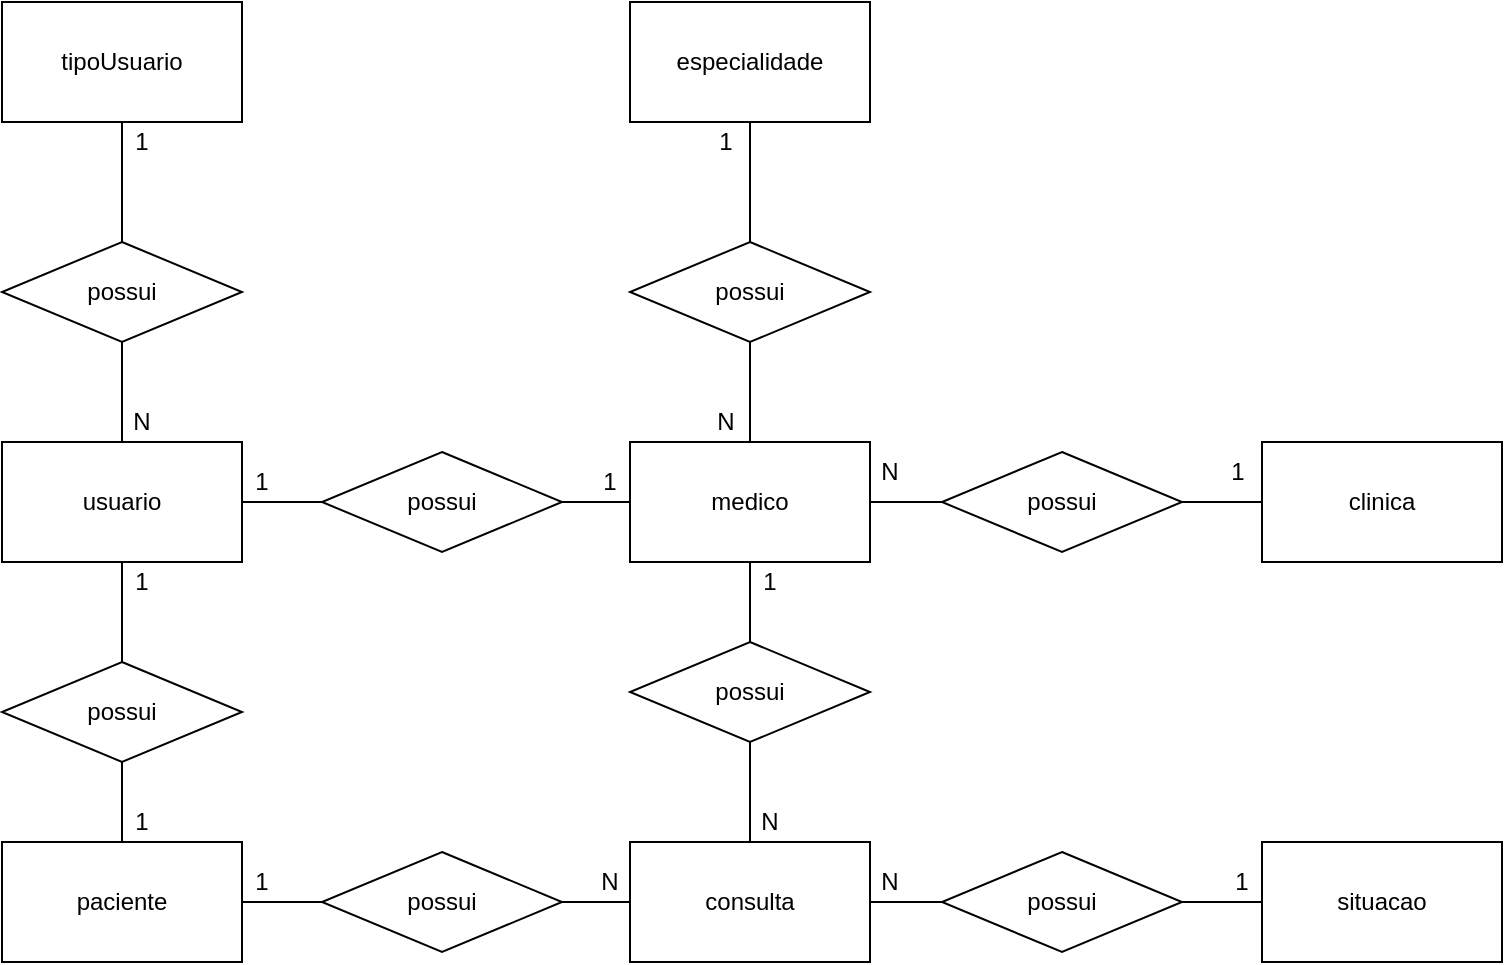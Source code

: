 <mxfile version="14.9.5" type="device" pages="2"><diagram id="OyZ-KkOs10_o4xElOjsL" name="SPMedicalGroup-conceitual"><mxGraphModel dx="1038" dy="579" grid="1" gridSize="10" guides="1" tooltips="1" connect="1" arrows="1" fold="1" page="1" pageScale="1" pageWidth="827" pageHeight="1169" math="0" shadow="0"><root><mxCell id="0"/><mxCell id="1" parent="0"/><mxCell id="eutc2iHFJ2WQ96LQilyT-24" style="edgeStyle=orthogonalEdgeStyle;rounded=0;orthogonalLoop=1;jettySize=auto;html=1;endArrow=none;endFill=0;" edge="1" parent="1" source="eutc2iHFJ2WQ96LQilyT-1" target="eutc2iHFJ2WQ96LQilyT-23"><mxGeometry relative="1" as="geometry"/></mxCell><mxCell id="eutc2iHFJ2WQ96LQilyT-1" value="especialidade" style="rounded=0;whiteSpace=wrap;html=1;" vertex="1" parent="1"><mxGeometry x="354" y="40" width="120" height="60" as="geometry"/></mxCell><mxCell id="eutc2iHFJ2WQ96LQilyT-28" style="edgeStyle=orthogonalEdgeStyle;rounded=0;orthogonalLoop=1;jettySize=auto;html=1;endArrow=none;endFill=0;" edge="1" parent="1" source="eutc2iHFJ2WQ96LQilyT-2" target="eutc2iHFJ2WQ96LQilyT-27"><mxGeometry relative="1" as="geometry"/></mxCell><mxCell id="eutc2iHFJ2WQ96LQilyT-2" value="clinica" style="rounded=0;whiteSpace=wrap;html=1;" vertex="1" parent="1"><mxGeometry x="670" y="260" width="120" height="60" as="geometry"/></mxCell><mxCell id="eutc2iHFJ2WQ96LQilyT-3" value="tipoUsuario" style="rounded=0;whiteSpace=wrap;html=1;" vertex="1" parent="1"><mxGeometry x="40" y="40" width="120" height="60" as="geometry"/></mxCell><mxCell id="eutc2iHFJ2WQ96LQilyT-10" style="edgeStyle=orthogonalEdgeStyle;rounded=0;orthogonalLoop=1;jettySize=auto;html=1;endArrow=none;endFill=0;" edge="1" parent="1" source="eutc2iHFJ2WQ96LQilyT-4" target="eutc2iHFJ2WQ96LQilyT-9"><mxGeometry relative="1" as="geometry"/></mxCell><mxCell id="eutc2iHFJ2WQ96LQilyT-13" style="edgeStyle=orthogonalEdgeStyle;rounded=0;orthogonalLoop=1;jettySize=auto;html=1;endArrow=none;endFill=0;" edge="1" parent="1" source="eutc2iHFJ2WQ96LQilyT-4" target="eutc2iHFJ2WQ96LQilyT-12"><mxGeometry relative="1" as="geometry"/></mxCell><mxCell id="eutc2iHFJ2WQ96LQilyT-4" value="usuario" style="rounded=0;whiteSpace=wrap;html=1;" vertex="1" parent="1"><mxGeometry x="40" y="260" width="120" height="60" as="geometry"/></mxCell><mxCell id="eutc2iHFJ2WQ96LQilyT-5" value="medico" style="rounded=0;whiteSpace=wrap;html=1;" vertex="1" parent="1"><mxGeometry x="354" y="260" width="120" height="60" as="geometry"/></mxCell><mxCell id="eutc2iHFJ2WQ96LQilyT-19" style="edgeStyle=orthogonalEdgeStyle;rounded=0;orthogonalLoop=1;jettySize=auto;html=1;endArrow=none;endFill=0;" edge="1" parent="1" source="eutc2iHFJ2WQ96LQilyT-6" target="eutc2iHFJ2WQ96LQilyT-17"><mxGeometry relative="1" as="geometry"/></mxCell><mxCell id="eutc2iHFJ2WQ96LQilyT-21" style="edgeStyle=orthogonalEdgeStyle;rounded=0;orthogonalLoop=1;jettySize=auto;html=1;endArrow=none;endFill=0;" edge="1" parent="1" source="eutc2iHFJ2WQ96LQilyT-6" target="eutc2iHFJ2WQ96LQilyT-20"><mxGeometry relative="1" as="geometry"/></mxCell><mxCell id="eutc2iHFJ2WQ96LQilyT-6" value="paciente" style="rounded=0;whiteSpace=wrap;html=1;" vertex="1" parent="1"><mxGeometry x="40" y="460" width="120" height="60" as="geometry"/></mxCell><mxCell id="eutc2iHFJ2WQ96LQilyT-31" style="edgeStyle=orthogonalEdgeStyle;rounded=0;orthogonalLoop=1;jettySize=auto;html=1;endArrow=none;endFill=0;" edge="1" parent="1" source="eutc2iHFJ2WQ96LQilyT-7" target="eutc2iHFJ2WQ96LQilyT-30"><mxGeometry relative="1" as="geometry"/></mxCell><mxCell id="eutc2iHFJ2WQ96LQilyT-7" value="situacao" style="rounded=0;whiteSpace=wrap;html=1;" vertex="1" parent="1"><mxGeometry x="670" y="460" width="120" height="60" as="geometry"/></mxCell><mxCell id="eutc2iHFJ2WQ96LQilyT-22" style="edgeStyle=orthogonalEdgeStyle;rounded=0;orthogonalLoop=1;jettySize=auto;html=1;endArrow=none;endFill=0;" edge="1" parent="1" source="eutc2iHFJ2WQ96LQilyT-8" target="eutc2iHFJ2WQ96LQilyT-20"><mxGeometry relative="1" as="geometry"/></mxCell><mxCell id="eutc2iHFJ2WQ96LQilyT-8" value="consulta" style="rounded=0;whiteSpace=wrap;html=1;" vertex="1" parent="1"><mxGeometry x="354" y="460" width="120" height="60" as="geometry"/></mxCell><mxCell id="eutc2iHFJ2WQ96LQilyT-11" style="edgeStyle=orthogonalEdgeStyle;rounded=0;orthogonalLoop=1;jettySize=auto;html=1;endArrow=none;endFill=0;" edge="1" parent="1" source="eutc2iHFJ2WQ96LQilyT-9" target="eutc2iHFJ2WQ96LQilyT-3"><mxGeometry relative="1" as="geometry"/></mxCell><mxCell id="eutc2iHFJ2WQ96LQilyT-9" value="possui" style="rhombus;whiteSpace=wrap;html=1;" vertex="1" parent="1"><mxGeometry x="40" y="160" width="120" height="50" as="geometry"/></mxCell><mxCell id="eutc2iHFJ2WQ96LQilyT-14" style="edgeStyle=orthogonalEdgeStyle;rounded=0;orthogonalLoop=1;jettySize=auto;html=1;endArrow=none;endFill=0;" edge="1" parent="1" source="eutc2iHFJ2WQ96LQilyT-12" target="eutc2iHFJ2WQ96LQilyT-5"><mxGeometry relative="1" as="geometry"/></mxCell><mxCell id="eutc2iHFJ2WQ96LQilyT-12" value="possui" style="rhombus;whiteSpace=wrap;html=1;" vertex="1" parent="1"><mxGeometry x="200" y="265" width="120" height="50" as="geometry"/></mxCell><mxCell id="eutc2iHFJ2WQ96LQilyT-18" style="edgeStyle=orthogonalEdgeStyle;rounded=0;orthogonalLoop=1;jettySize=auto;html=1;endArrow=none;endFill=0;" edge="1" parent="1" source="eutc2iHFJ2WQ96LQilyT-17" target="eutc2iHFJ2WQ96LQilyT-4"><mxGeometry relative="1" as="geometry"/></mxCell><mxCell id="eutc2iHFJ2WQ96LQilyT-17" value="possui" style="rhombus;whiteSpace=wrap;html=1;" vertex="1" parent="1"><mxGeometry x="40" y="370" width="120" height="50" as="geometry"/></mxCell><mxCell id="eutc2iHFJ2WQ96LQilyT-20" value="possui" style="rhombus;whiteSpace=wrap;html=1;" vertex="1" parent="1"><mxGeometry x="200" y="465" width="120" height="50" as="geometry"/></mxCell><mxCell id="eutc2iHFJ2WQ96LQilyT-25" style="edgeStyle=orthogonalEdgeStyle;rounded=0;orthogonalLoop=1;jettySize=auto;html=1;endArrow=none;endFill=0;" edge="1" parent="1" source="eutc2iHFJ2WQ96LQilyT-23" target="eutc2iHFJ2WQ96LQilyT-5"><mxGeometry relative="1" as="geometry"/></mxCell><mxCell id="eutc2iHFJ2WQ96LQilyT-23" value="possui" style="rhombus;whiteSpace=wrap;html=1;" vertex="1" parent="1"><mxGeometry x="354" y="160" width="120" height="50" as="geometry"/></mxCell><mxCell id="eutc2iHFJ2WQ96LQilyT-29" style="edgeStyle=orthogonalEdgeStyle;rounded=0;orthogonalLoop=1;jettySize=auto;html=1;endArrow=none;endFill=0;" edge="1" parent="1" source="eutc2iHFJ2WQ96LQilyT-27" target="eutc2iHFJ2WQ96LQilyT-5"><mxGeometry relative="1" as="geometry"/></mxCell><mxCell id="eutc2iHFJ2WQ96LQilyT-27" value="possui" style="rhombus;whiteSpace=wrap;html=1;" vertex="1" parent="1"><mxGeometry x="510" y="265" width="120" height="50" as="geometry"/></mxCell><mxCell id="eutc2iHFJ2WQ96LQilyT-32" style="edgeStyle=orthogonalEdgeStyle;rounded=0;orthogonalLoop=1;jettySize=auto;html=1;endArrow=none;endFill=0;" edge="1" parent="1" source="eutc2iHFJ2WQ96LQilyT-30" target="eutc2iHFJ2WQ96LQilyT-8"><mxGeometry relative="1" as="geometry"/></mxCell><mxCell id="eutc2iHFJ2WQ96LQilyT-30" value="possui" style="rhombus;whiteSpace=wrap;html=1;" vertex="1" parent="1"><mxGeometry x="510" y="465" width="120" height="50" as="geometry"/></mxCell><mxCell id="eutc2iHFJ2WQ96LQilyT-33" value="1" style="text;html=1;strokeColor=none;fillColor=none;align=center;verticalAlign=middle;whiteSpace=wrap;rounded=0;" vertex="1" parent="1"><mxGeometry x="100" y="100" width="20" height="20" as="geometry"/></mxCell><mxCell id="eutc2iHFJ2WQ96LQilyT-34" value="N" style="text;html=1;strokeColor=none;fillColor=none;align=center;verticalAlign=middle;whiteSpace=wrap;rounded=0;" vertex="1" parent="1"><mxGeometry x="100" y="240" width="20" height="20" as="geometry"/></mxCell><mxCell id="eutc2iHFJ2WQ96LQilyT-35" value="1" style="text;html=1;strokeColor=none;fillColor=none;align=center;verticalAlign=middle;whiteSpace=wrap;rounded=0;" vertex="1" parent="1"><mxGeometry x="390" y="100" width="24" height="20" as="geometry"/></mxCell><mxCell id="eutc2iHFJ2WQ96LQilyT-36" value="N" style="text;html=1;strokeColor=none;fillColor=none;align=center;verticalAlign=middle;whiteSpace=wrap;rounded=0;" vertex="1" parent="1"><mxGeometry x="390" y="240" width="24" height="20" as="geometry"/></mxCell><mxCell id="eutc2iHFJ2WQ96LQilyT-37" value="N" style="text;html=1;strokeColor=none;fillColor=none;align=center;verticalAlign=middle;whiteSpace=wrap;rounded=0;" vertex="1" parent="1"><mxGeometry x="474" y="265" width="20" height="20" as="geometry"/></mxCell><mxCell id="eutc2iHFJ2WQ96LQilyT-38" value="1" style="text;html=1;strokeColor=none;fillColor=none;align=center;verticalAlign=middle;whiteSpace=wrap;rounded=0;" vertex="1" parent="1"><mxGeometry x="646" y="265" width="24" height="20" as="geometry"/></mxCell><mxCell id="eutc2iHFJ2WQ96LQilyT-39" value="1" style="text;html=1;strokeColor=none;fillColor=none;align=center;verticalAlign=middle;whiteSpace=wrap;rounded=0;" vertex="1" parent="1"><mxGeometry x="160" y="270" width="20" height="20" as="geometry"/></mxCell><mxCell id="eutc2iHFJ2WQ96LQilyT-40" value="1" style="text;html=1;strokeColor=none;fillColor=none;align=center;verticalAlign=middle;whiteSpace=wrap;rounded=0;" vertex="1" parent="1"><mxGeometry x="334" y="270" width="20" height="20" as="geometry"/></mxCell><mxCell id="eutc2iHFJ2WQ96LQilyT-41" value="1" style="text;html=1;strokeColor=none;fillColor=none;align=center;verticalAlign=middle;whiteSpace=wrap;rounded=0;" vertex="1" parent="1"><mxGeometry x="650" y="470" width="20" height="20" as="geometry"/></mxCell><mxCell id="eutc2iHFJ2WQ96LQilyT-42" value="N" style="text;html=1;strokeColor=none;fillColor=none;align=center;verticalAlign=middle;whiteSpace=wrap;rounded=0;" vertex="1" parent="1"><mxGeometry x="474" y="470" width="20" height="20" as="geometry"/></mxCell><mxCell id="eutc2iHFJ2WQ96LQilyT-43" value="1" style="text;html=1;strokeColor=none;fillColor=none;align=center;verticalAlign=middle;whiteSpace=wrap;rounded=0;" vertex="1" parent="1"><mxGeometry x="160" y="470" width="20" height="20" as="geometry"/></mxCell><mxCell id="eutc2iHFJ2WQ96LQilyT-44" value="N" style="text;html=1;strokeColor=none;fillColor=none;align=center;verticalAlign=middle;whiteSpace=wrap;rounded=0;" vertex="1" parent="1"><mxGeometry x="334" y="470" width="20" height="20" as="geometry"/></mxCell><mxCell id="eutc2iHFJ2WQ96LQilyT-46" style="edgeStyle=orthogonalEdgeStyle;rounded=0;orthogonalLoop=1;jettySize=auto;html=1;endArrow=none;endFill=0;" edge="1" parent="1" source="eutc2iHFJ2WQ96LQilyT-45" target="eutc2iHFJ2WQ96LQilyT-5"><mxGeometry relative="1" as="geometry"/></mxCell><mxCell id="eutc2iHFJ2WQ96LQilyT-47" style="edgeStyle=orthogonalEdgeStyle;rounded=0;orthogonalLoop=1;jettySize=auto;html=1;endArrow=none;endFill=0;" edge="1" parent="1" source="eutc2iHFJ2WQ96LQilyT-45" target="eutc2iHFJ2WQ96LQilyT-8"><mxGeometry relative="1" as="geometry"/></mxCell><mxCell id="eutc2iHFJ2WQ96LQilyT-45" value="possui" style="rhombus;whiteSpace=wrap;html=1;" vertex="1" parent="1"><mxGeometry x="354" y="360" width="120" height="50" as="geometry"/></mxCell><mxCell id="eutc2iHFJ2WQ96LQilyT-48" value="1" style="text;html=1;strokeColor=none;fillColor=none;align=center;verticalAlign=middle;whiteSpace=wrap;rounded=0;" vertex="1" parent="1"><mxGeometry x="414" y="320" width="20" height="20" as="geometry"/></mxCell><mxCell id="eutc2iHFJ2WQ96LQilyT-49" value="N" style="text;html=1;strokeColor=none;fillColor=none;align=center;verticalAlign=middle;whiteSpace=wrap;rounded=0;" vertex="1" parent="1"><mxGeometry x="414" y="440" width="20" height="20" as="geometry"/></mxCell><mxCell id="eutc2iHFJ2WQ96LQilyT-50" value="1" style="text;html=1;strokeColor=none;fillColor=none;align=center;verticalAlign=middle;whiteSpace=wrap;rounded=0;" vertex="1" parent="1"><mxGeometry x="100" y="440" width="20" height="20" as="geometry"/></mxCell><mxCell id="eutc2iHFJ2WQ96LQilyT-51" value="1" style="text;html=1;strokeColor=none;fillColor=none;align=center;verticalAlign=middle;whiteSpace=wrap;rounded=0;" vertex="1" parent="1"><mxGeometry x="100" y="320" width="20" height="20" as="geometry"/></mxCell></root></mxGraphModel></diagram><diagram id="JylzgORGTd7hh07lGn3A" name="SPMedicalGroup-logico"><mxGraphModel dx="1038" dy="579" grid="1" gridSize="10" guides="1" tooltips="1" connect="1" arrows="1" fold="1" page="1" pageScale="1" pageWidth="827" pageHeight="1169" math="0" shadow="0"><root><mxCell id="7Azn_0d6pxymjhIVqKpU-0"/><mxCell id="7Azn_0d6pxymjhIVqKpU-1" parent="7Azn_0d6pxymjhIVqKpU-0"/><mxCell id="BdP1dvY6hVuEAyI4Cukr-0" value="tipoUsuario" style="shape=table;startSize=30;container=1;collapsible=1;childLayout=tableLayout;fixedRows=1;rowLines=0;fontStyle=1;align=center;resizeLast=1;" vertex="1" parent="7Azn_0d6pxymjhIVqKpU-1"><mxGeometry x="80" y="40" width="180" height="110" as="geometry"/></mxCell><mxCell id="BdP1dvY6hVuEAyI4Cukr-1" value="" style="shape=partialRectangle;collapsible=0;dropTarget=0;pointerEvents=0;fillColor=none;top=0;left=0;bottom=1;right=0;points=[[0,0.5],[1,0.5]];portConstraint=eastwest;" vertex="1" parent="BdP1dvY6hVuEAyI4Cukr-0"><mxGeometry y="30" width="180" height="30" as="geometry"/></mxCell><mxCell id="BdP1dvY6hVuEAyI4Cukr-2" value="PK" style="shape=partialRectangle;connectable=0;fillColor=none;top=0;left=0;bottom=0;right=0;fontStyle=1;overflow=hidden;" vertex="1" parent="BdP1dvY6hVuEAyI4Cukr-1"><mxGeometry width="30" height="30" as="geometry"/></mxCell><mxCell id="BdP1dvY6hVuEAyI4Cukr-3" value="idTipoUsuario" style="shape=partialRectangle;connectable=0;fillColor=none;top=0;left=0;bottom=0;right=0;align=left;spacingLeft=6;fontStyle=5;overflow=hidden;" vertex="1" parent="BdP1dvY6hVuEAyI4Cukr-1"><mxGeometry x="30" width="150" height="30" as="geometry"/></mxCell><mxCell id="BdP1dvY6hVuEAyI4Cukr-4" value="" style="shape=partialRectangle;collapsible=0;dropTarget=0;pointerEvents=0;fillColor=none;top=0;left=0;bottom=0;right=0;points=[[0,0.5],[1,0.5]];portConstraint=eastwest;" vertex="1" parent="BdP1dvY6hVuEAyI4Cukr-0"><mxGeometry y="60" width="180" height="30" as="geometry"/></mxCell><mxCell id="BdP1dvY6hVuEAyI4Cukr-5" value="" style="shape=partialRectangle;connectable=0;fillColor=none;top=0;left=0;bottom=0;right=0;editable=1;overflow=hidden;" vertex="1" parent="BdP1dvY6hVuEAyI4Cukr-4"><mxGeometry width="30" height="30" as="geometry"/></mxCell><mxCell id="BdP1dvY6hVuEAyI4Cukr-6" value="nomeTipoUsuario" style="shape=partialRectangle;connectable=0;fillColor=none;top=0;left=0;bottom=0;right=0;align=left;spacingLeft=6;overflow=hidden;" vertex="1" parent="BdP1dvY6hVuEAyI4Cukr-4"><mxGeometry x="30" width="150" height="30" as="geometry"/></mxCell><mxCell id="SeaE2Ca2fEQIoziSeG-_-13" value="usuario" style="shape=table;startSize=30;container=1;collapsible=1;childLayout=tableLayout;fixedRows=1;rowLines=0;fontStyle=1;align=center;resizeLast=1;" vertex="1" parent="7Azn_0d6pxymjhIVqKpU-1"><mxGeometry x="80" y="220" width="180" height="190" as="geometry"/></mxCell><mxCell id="SeaE2Ca2fEQIoziSeG-_-14" value="" style="shape=partialRectangle;collapsible=0;dropTarget=0;pointerEvents=0;fillColor=none;top=0;left=0;bottom=0;right=0;points=[[0,0.5],[1,0.5]];portConstraint=eastwest;" vertex="1" parent="SeaE2Ca2fEQIoziSeG-_-13"><mxGeometry y="30" width="180" height="30" as="geometry"/></mxCell><mxCell id="SeaE2Ca2fEQIoziSeG-_-15" value="PK" style="shape=partialRectangle;connectable=0;fillColor=none;top=0;left=0;bottom=0;right=0;fontStyle=1;overflow=hidden;" vertex="1" parent="SeaE2Ca2fEQIoziSeG-_-14"><mxGeometry width="60" height="30" as="geometry"/></mxCell><mxCell id="SeaE2Ca2fEQIoziSeG-_-16" value="idUsuario" style="shape=partialRectangle;connectable=0;fillColor=none;top=0;left=0;bottom=0;right=0;align=left;spacingLeft=6;fontStyle=5;overflow=hidden;" vertex="1" parent="SeaE2Ca2fEQIoziSeG-_-14"><mxGeometry x="60" width="120" height="30" as="geometry"/></mxCell><mxCell id="SeaE2Ca2fEQIoziSeG-_-17" value="" style="shape=partialRectangle;collapsible=0;dropTarget=0;pointerEvents=0;fillColor=none;top=0;left=0;bottom=1;right=0;points=[[0,0.5],[1,0.5]];portConstraint=eastwest;" vertex="1" parent="SeaE2Ca2fEQIoziSeG-_-13"><mxGeometry y="60" width="180" height="30" as="geometry"/></mxCell><mxCell id="SeaE2Ca2fEQIoziSeG-_-18" value="FK" style="shape=partialRectangle;connectable=0;fillColor=none;top=0;left=0;bottom=0;right=0;fontStyle=1;overflow=hidden;" vertex="1" parent="SeaE2Ca2fEQIoziSeG-_-17"><mxGeometry width="60" height="30" as="geometry"/></mxCell><mxCell id="SeaE2Ca2fEQIoziSeG-_-19" value="idTipoUsuario" style="shape=partialRectangle;connectable=0;fillColor=none;top=0;left=0;bottom=0;right=0;align=left;spacingLeft=6;fontStyle=5;overflow=hidden;" vertex="1" parent="SeaE2Ca2fEQIoziSeG-_-17"><mxGeometry x="60" width="120" height="30" as="geometry"/></mxCell><mxCell id="SeaE2Ca2fEQIoziSeG-_-20" value="" style="shape=partialRectangle;collapsible=0;dropTarget=0;pointerEvents=0;fillColor=none;top=0;left=0;bottom=0;right=0;points=[[0,0.5],[1,0.5]];portConstraint=eastwest;" vertex="1" parent="SeaE2Ca2fEQIoziSeG-_-13"><mxGeometry y="90" width="180" height="30" as="geometry"/></mxCell><mxCell id="SeaE2Ca2fEQIoziSeG-_-21" value="" style="shape=partialRectangle;connectable=0;fillColor=none;top=0;left=0;bottom=0;right=0;editable=1;overflow=hidden;" vertex="1" parent="SeaE2Ca2fEQIoziSeG-_-20"><mxGeometry width="60" height="30" as="geometry"/></mxCell><mxCell id="SeaE2Ca2fEQIoziSeG-_-22" value="nome" style="shape=partialRectangle;connectable=0;fillColor=none;top=0;left=0;bottom=0;right=0;align=left;spacingLeft=6;overflow=hidden;" vertex="1" parent="SeaE2Ca2fEQIoziSeG-_-20"><mxGeometry x="60" width="120" height="30" as="geometry"/></mxCell><mxCell id="SeaE2Ca2fEQIoziSeG-_-23" value="" style="shape=partialRectangle;collapsible=0;dropTarget=0;pointerEvents=0;fillColor=none;top=0;left=0;bottom=0;right=0;points=[[0,0.5],[1,0.5]];portConstraint=eastwest;" vertex="1" parent="SeaE2Ca2fEQIoziSeG-_-13"><mxGeometry y="120" width="180" height="30" as="geometry"/></mxCell><mxCell id="SeaE2Ca2fEQIoziSeG-_-24" value="" style="shape=partialRectangle;connectable=0;fillColor=none;top=0;left=0;bottom=0;right=0;editable=1;overflow=hidden;" vertex="1" parent="SeaE2Ca2fEQIoziSeG-_-23"><mxGeometry width="60" height="30" as="geometry"/></mxCell><mxCell id="SeaE2Ca2fEQIoziSeG-_-25" value="email" style="shape=partialRectangle;connectable=0;fillColor=none;top=0;left=0;bottom=0;right=0;align=left;spacingLeft=6;overflow=hidden;" vertex="1" parent="SeaE2Ca2fEQIoziSeG-_-23"><mxGeometry x="60" width="120" height="30" as="geometry"/></mxCell><mxCell id="SeaE2Ca2fEQIoziSeG-_-27" value="" style="shape=partialRectangle;collapsible=0;dropTarget=0;pointerEvents=0;fillColor=none;top=0;left=0;bottom=0;right=0;points=[[0,0.5],[1,0.5]];portConstraint=eastwest;" vertex="1" parent="SeaE2Ca2fEQIoziSeG-_-13"><mxGeometry y="150" width="180" height="30" as="geometry"/></mxCell><mxCell id="SeaE2Ca2fEQIoziSeG-_-28" value="" style="shape=partialRectangle;connectable=0;fillColor=none;top=0;left=0;bottom=0;right=0;editable=1;overflow=hidden;" vertex="1" parent="SeaE2Ca2fEQIoziSeG-_-27"><mxGeometry width="60" height="30" as="geometry"/></mxCell><mxCell id="SeaE2Ca2fEQIoziSeG-_-29" value="senha" style="shape=partialRectangle;connectable=0;fillColor=none;top=0;left=0;bottom=0;right=0;align=left;spacingLeft=6;overflow=hidden;" vertex="1" parent="SeaE2Ca2fEQIoziSeG-_-27"><mxGeometry x="60" width="120" height="30" as="geometry"/></mxCell><mxCell id="OFJjf5Pvwj-daponR3pz-0" value="paciente" style="shape=table;startSize=30;container=1;collapsible=1;childLayout=tableLayout;fixedRows=1;rowLines=0;fontStyle=1;align=center;resizeLast=1;" vertex="1" parent="7Azn_0d6pxymjhIVqKpU-1"><mxGeometry x="80" y="480" width="180" height="250" as="geometry"/></mxCell><mxCell id="OFJjf5Pvwj-daponR3pz-1" value="" style="shape=partialRectangle;collapsible=0;dropTarget=0;pointerEvents=0;fillColor=none;top=0;left=0;bottom=0;right=0;points=[[0,0.5],[1,0.5]];portConstraint=eastwest;" vertex="1" parent="OFJjf5Pvwj-daponR3pz-0"><mxGeometry y="30" width="180" height="30" as="geometry"/></mxCell><mxCell id="OFJjf5Pvwj-daponR3pz-2" value="PK" style="shape=partialRectangle;connectable=0;fillColor=none;top=0;left=0;bottom=0;right=0;fontStyle=1;overflow=hidden;" vertex="1" parent="OFJjf5Pvwj-daponR3pz-1"><mxGeometry width="60" height="30" as="geometry"/></mxCell><mxCell id="OFJjf5Pvwj-daponR3pz-3" value="idPaciente" style="shape=partialRectangle;connectable=0;fillColor=none;top=0;left=0;bottom=0;right=0;align=left;spacingLeft=6;fontStyle=5;overflow=hidden;" vertex="1" parent="OFJjf5Pvwj-daponR3pz-1"><mxGeometry x="60" width="120" height="30" as="geometry"/></mxCell><mxCell id="OFJjf5Pvwj-daponR3pz-4" value="" style="shape=partialRectangle;collapsible=0;dropTarget=0;pointerEvents=0;fillColor=none;top=0;left=0;bottom=1;right=0;points=[[0,0.5],[1,0.5]];portConstraint=eastwest;" vertex="1" parent="OFJjf5Pvwj-daponR3pz-0"><mxGeometry y="60" width="180" height="30" as="geometry"/></mxCell><mxCell id="OFJjf5Pvwj-daponR3pz-5" value="FK" style="shape=partialRectangle;connectable=0;fillColor=none;top=0;left=0;bottom=0;right=0;fontStyle=1;overflow=hidden;" vertex="1" parent="OFJjf5Pvwj-daponR3pz-4"><mxGeometry width="60" height="30" as="geometry"/></mxCell><mxCell id="OFJjf5Pvwj-daponR3pz-6" value="idUsuario" style="shape=partialRectangle;connectable=0;fillColor=none;top=0;left=0;bottom=0;right=0;align=left;spacingLeft=6;fontStyle=5;overflow=hidden;" vertex="1" parent="OFJjf5Pvwj-daponR3pz-4"><mxGeometry x="60" width="120" height="30" as="geometry"/></mxCell><mxCell id="OFJjf5Pvwj-daponR3pz-7" value="" style="shape=partialRectangle;collapsible=0;dropTarget=0;pointerEvents=0;fillColor=none;top=0;left=0;bottom=0;right=0;points=[[0,0.5],[1,0.5]];portConstraint=eastwest;" vertex="1" parent="OFJjf5Pvwj-daponR3pz-0"><mxGeometry y="90" width="180" height="30" as="geometry"/></mxCell><mxCell id="OFJjf5Pvwj-daponR3pz-8" value="" style="shape=partialRectangle;connectable=0;fillColor=none;top=0;left=0;bottom=0;right=0;editable=1;overflow=hidden;" vertex="1" parent="OFJjf5Pvwj-daponR3pz-7"><mxGeometry width="60" height="30" as="geometry"/></mxCell><mxCell id="OFJjf5Pvwj-daponR3pz-9" value="dataNascimento" style="shape=partialRectangle;connectable=0;fillColor=none;top=0;left=0;bottom=0;right=0;align=left;spacingLeft=6;overflow=hidden;" vertex="1" parent="OFJjf5Pvwj-daponR3pz-7"><mxGeometry x="60" width="120" height="30" as="geometry"/></mxCell><mxCell id="n-JF_Ry_rRQu4vTJs0J0-30" value="" style="shape=partialRectangle;collapsible=0;dropTarget=0;pointerEvents=0;fillColor=none;top=0;left=0;bottom=0;right=0;points=[[0,0.5],[1,0.5]];portConstraint=eastwest;" vertex="1" parent="OFJjf5Pvwj-daponR3pz-0"><mxGeometry y="120" width="180" height="30" as="geometry"/></mxCell><mxCell id="n-JF_Ry_rRQu4vTJs0J0-31" value="" style="shape=partialRectangle;connectable=0;fillColor=none;top=0;left=0;bottom=0;right=0;editable=1;overflow=hidden;" vertex="1" parent="n-JF_Ry_rRQu4vTJs0J0-30"><mxGeometry width="60" height="30" as="geometry"/></mxCell><mxCell id="n-JF_Ry_rRQu4vTJs0J0-32" value="rg" style="shape=partialRectangle;connectable=0;fillColor=none;top=0;left=0;bottom=0;right=0;align=left;spacingLeft=6;overflow=hidden;" vertex="1" parent="n-JF_Ry_rRQu4vTJs0J0-30"><mxGeometry x="60" width="120" height="30" as="geometry"/></mxCell><mxCell id="OFJjf5Pvwj-daponR3pz-10" value="" style="shape=partialRectangle;collapsible=0;dropTarget=0;pointerEvents=0;fillColor=none;top=0;left=0;bottom=0;right=0;points=[[0,0.5],[1,0.5]];portConstraint=eastwest;" vertex="1" parent="OFJjf5Pvwj-daponR3pz-0"><mxGeometry y="150" width="180" height="30" as="geometry"/></mxCell><mxCell id="OFJjf5Pvwj-daponR3pz-11" value="" style="shape=partialRectangle;connectable=0;fillColor=none;top=0;left=0;bottom=0;right=0;editable=1;overflow=hidden;" vertex="1" parent="OFJjf5Pvwj-daponR3pz-10"><mxGeometry width="60" height="30" as="geometry"/></mxCell><mxCell id="OFJjf5Pvwj-daponR3pz-12" value="cpf" style="shape=partialRectangle;connectable=0;fillColor=none;top=0;left=0;bottom=0;right=0;align=left;spacingLeft=6;overflow=hidden;" vertex="1" parent="OFJjf5Pvwj-daponR3pz-10"><mxGeometry x="60" width="120" height="30" as="geometry"/></mxCell><mxCell id="n-JF_Ry_rRQu4vTJs0J0-26" value="" style="shape=partialRectangle;collapsible=0;dropTarget=0;pointerEvents=0;fillColor=none;top=0;left=0;bottom=0;right=0;points=[[0,0.5],[1,0.5]];portConstraint=eastwest;" vertex="1" parent="OFJjf5Pvwj-daponR3pz-0"><mxGeometry y="180" width="180" height="30" as="geometry"/></mxCell><mxCell id="n-JF_Ry_rRQu4vTJs0J0-27" value="" style="shape=partialRectangle;connectable=0;fillColor=none;top=0;left=0;bottom=0;right=0;editable=1;overflow=hidden;" vertex="1" parent="n-JF_Ry_rRQu4vTJs0J0-26"><mxGeometry width="60" height="30" as="geometry"/></mxCell><mxCell id="n-JF_Ry_rRQu4vTJs0J0-28" value="telefone" style="shape=partialRectangle;connectable=0;fillColor=none;top=0;left=0;bottom=0;right=0;align=left;spacingLeft=6;overflow=hidden;" vertex="1" parent="n-JF_Ry_rRQu4vTJs0J0-26"><mxGeometry x="60" width="120" height="30" as="geometry"/></mxCell><mxCell id="n-JF_Ry_rRQu4vTJs0J0-34" value="" style="shape=partialRectangle;collapsible=0;dropTarget=0;pointerEvents=0;fillColor=none;top=0;left=0;bottom=0;right=0;points=[[0,0.5],[1,0.5]];portConstraint=eastwest;" vertex="1" parent="OFJjf5Pvwj-daponR3pz-0"><mxGeometry y="210" width="180" height="30" as="geometry"/></mxCell><mxCell id="n-JF_Ry_rRQu4vTJs0J0-35" value="" style="shape=partialRectangle;connectable=0;fillColor=none;top=0;left=0;bottom=0;right=0;fontStyle=0;overflow=hidden;" vertex="1" parent="n-JF_Ry_rRQu4vTJs0J0-34"><mxGeometry width="60" height="30" as="geometry"/></mxCell><mxCell id="n-JF_Ry_rRQu4vTJs0J0-36" value="enderecoPaciente" style="shape=partialRectangle;connectable=0;fillColor=none;top=0;left=0;bottom=0;right=0;align=left;spacingLeft=6;fontStyle=0;overflow=hidden;" vertex="1" parent="n-JF_Ry_rRQu4vTJs0J0-34"><mxGeometry x="60" width="120" height="30" as="geometry"/></mxCell><mxCell id="3jzT0Ef2hcxdpg7V7eFu-0" value="especialidade" style="shape=table;startSize=30;container=1;collapsible=1;childLayout=tableLayout;fixedRows=1;rowLines=0;fontStyle=1;align=center;resizeLast=1;" vertex="1" parent="7Azn_0d6pxymjhIVqKpU-1"><mxGeometry x="400" y="40" width="180" height="100" as="geometry"/></mxCell><mxCell id="3jzT0Ef2hcxdpg7V7eFu-1" value="" style="shape=partialRectangle;collapsible=0;dropTarget=0;pointerEvents=0;fillColor=none;top=0;left=0;bottom=1;right=0;points=[[0,0.5],[1,0.5]];portConstraint=eastwest;" vertex="1" parent="3jzT0Ef2hcxdpg7V7eFu-0"><mxGeometry y="30" width="180" height="30" as="geometry"/></mxCell><mxCell id="3jzT0Ef2hcxdpg7V7eFu-2" value="PK" style="shape=partialRectangle;connectable=0;fillColor=none;top=0;left=0;bottom=0;right=0;fontStyle=1;overflow=hidden;" vertex="1" parent="3jzT0Ef2hcxdpg7V7eFu-1"><mxGeometry width="30" height="30" as="geometry"/></mxCell><mxCell id="3jzT0Ef2hcxdpg7V7eFu-3" value="idEspecialidade" style="shape=partialRectangle;connectable=0;fillColor=none;top=0;left=0;bottom=0;right=0;align=left;spacingLeft=6;fontStyle=5;overflow=hidden;" vertex="1" parent="3jzT0Ef2hcxdpg7V7eFu-1"><mxGeometry x="30" width="150" height="30" as="geometry"/></mxCell><mxCell id="3jzT0Ef2hcxdpg7V7eFu-4" value="" style="shape=partialRectangle;collapsible=0;dropTarget=0;pointerEvents=0;fillColor=none;top=0;left=0;bottom=0;right=0;points=[[0,0.5],[1,0.5]];portConstraint=eastwest;" vertex="1" parent="3jzT0Ef2hcxdpg7V7eFu-0"><mxGeometry y="60" width="180" height="30" as="geometry"/></mxCell><mxCell id="3jzT0Ef2hcxdpg7V7eFu-5" value="" style="shape=partialRectangle;connectable=0;fillColor=none;top=0;left=0;bottom=0;right=0;editable=1;overflow=hidden;" vertex="1" parent="3jzT0Ef2hcxdpg7V7eFu-4"><mxGeometry width="30" height="30" as="geometry"/></mxCell><mxCell id="3jzT0Ef2hcxdpg7V7eFu-6" value="nomeEspecialidade" style="shape=partialRectangle;connectable=0;fillColor=none;top=0;left=0;bottom=0;right=0;align=left;spacingLeft=6;overflow=hidden;" vertex="1" parent="3jzT0Ef2hcxdpg7V7eFu-4"><mxGeometry x="30" width="150" height="30" as="geometry"/></mxCell><mxCell id="O0LhEr9vUwS6wE0iICjG-0" value="medico" style="shape=table;startSize=30;container=1;collapsible=1;childLayout=tableLayout;fixedRows=1;rowLines=0;fontStyle=1;align=center;resizeLast=1;" vertex="1" parent="7Azn_0d6pxymjhIVqKpU-1"><mxGeometry x="400" y="220" width="180" height="190" as="geometry"/></mxCell><mxCell id="O0LhEr9vUwS6wE0iICjG-1" value="" style="shape=partialRectangle;collapsible=0;dropTarget=0;pointerEvents=0;fillColor=none;top=0;left=0;bottom=0;right=0;points=[[0,0.5],[1,0.5]];portConstraint=eastwest;" vertex="1" parent="O0LhEr9vUwS6wE0iICjG-0"><mxGeometry y="30" width="180" height="30" as="geometry"/></mxCell><mxCell id="O0LhEr9vUwS6wE0iICjG-2" value="PK" style="shape=partialRectangle;connectable=0;fillColor=none;top=0;left=0;bottom=0;right=0;fontStyle=1;overflow=hidden;" vertex="1" parent="O0LhEr9vUwS6wE0iICjG-1"><mxGeometry width="60" height="30" as="geometry"/></mxCell><mxCell id="O0LhEr9vUwS6wE0iICjG-3" value="idMedico" style="shape=partialRectangle;connectable=0;fillColor=none;top=0;left=0;bottom=0;right=0;align=left;spacingLeft=6;fontStyle=5;overflow=hidden;" vertex="1" parent="O0LhEr9vUwS6wE0iICjG-1"><mxGeometry x="60" width="120" height="30" as="geometry"/></mxCell><mxCell id="O0LhEr9vUwS6wE0iICjG-22" value="" style="shape=partialRectangle;collapsible=0;dropTarget=0;pointerEvents=0;fillColor=none;top=0;left=0;bottom=0;right=0;points=[[0,0.5],[1,0.5]];portConstraint=eastwest;" vertex="1" parent="O0LhEr9vUwS6wE0iICjG-0"><mxGeometry y="60" width="180" height="30" as="geometry"/></mxCell><mxCell id="O0LhEr9vUwS6wE0iICjG-23" value="FK" style="shape=partialRectangle;connectable=0;fillColor=none;top=0;left=0;bottom=0;right=0;fontStyle=1;overflow=hidden;" vertex="1" parent="O0LhEr9vUwS6wE0iICjG-22"><mxGeometry width="60" height="30" as="geometry"/></mxCell><mxCell id="O0LhEr9vUwS6wE0iICjG-24" value="idClinica" style="shape=partialRectangle;connectable=0;fillColor=none;top=0;left=0;bottom=0;right=0;align=left;spacingLeft=6;fontStyle=5;overflow=hidden;" vertex="1" parent="O0LhEr9vUwS6wE0iICjG-22"><mxGeometry x="60" width="120" height="30" as="geometry"/></mxCell><mxCell id="O0LhEr9vUwS6wE0iICjG-26" value="" style="shape=partialRectangle;collapsible=0;dropTarget=0;pointerEvents=0;fillColor=none;top=0;left=0;bottom=0;right=0;points=[[0,0.5],[1,0.5]];portConstraint=eastwest;" vertex="1" parent="O0LhEr9vUwS6wE0iICjG-0"><mxGeometry y="90" width="180" height="30" as="geometry"/></mxCell><mxCell id="O0LhEr9vUwS6wE0iICjG-27" value="FK" style="shape=partialRectangle;connectable=0;fillColor=none;top=0;left=0;bottom=0;right=0;fontStyle=1;overflow=hidden;" vertex="1" parent="O0LhEr9vUwS6wE0iICjG-26"><mxGeometry width="60" height="30" as="geometry"/></mxCell><mxCell id="O0LhEr9vUwS6wE0iICjG-28" value="idEspecialidade" style="shape=partialRectangle;connectable=0;fillColor=none;top=0;left=0;bottom=0;right=0;align=left;spacingLeft=6;fontStyle=5;overflow=hidden;" vertex="1" parent="O0LhEr9vUwS6wE0iICjG-26"><mxGeometry x="60" width="120" height="30" as="geometry"/></mxCell><mxCell id="O0LhEr9vUwS6wE0iICjG-4" value="" style="shape=partialRectangle;collapsible=0;dropTarget=0;pointerEvents=0;fillColor=none;top=0;left=0;bottom=1;right=0;points=[[0,0.5],[1,0.5]];portConstraint=eastwest;" vertex="1" parent="O0LhEr9vUwS6wE0iICjG-0"><mxGeometry y="120" width="180" height="30" as="geometry"/></mxCell><mxCell id="O0LhEr9vUwS6wE0iICjG-5" value="FK" style="shape=partialRectangle;connectable=0;fillColor=none;top=0;left=0;bottom=0;right=0;fontStyle=1;overflow=hidden;" vertex="1" parent="O0LhEr9vUwS6wE0iICjG-4"><mxGeometry width="60" height="30" as="geometry"/></mxCell><mxCell id="O0LhEr9vUwS6wE0iICjG-6" value="idUsuario" style="shape=partialRectangle;connectable=0;fillColor=none;top=0;left=0;bottom=0;right=0;align=left;spacingLeft=6;fontStyle=5;overflow=hidden;" vertex="1" parent="O0LhEr9vUwS6wE0iICjG-4"><mxGeometry x="60" width="120" height="30" as="geometry"/></mxCell><mxCell id="O0LhEr9vUwS6wE0iICjG-7" value="" style="shape=partialRectangle;collapsible=0;dropTarget=0;pointerEvents=0;fillColor=none;top=0;left=0;bottom=0;right=0;points=[[0,0.5],[1,0.5]];portConstraint=eastwest;" vertex="1" parent="O0LhEr9vUwS6wE0iICjG-0"><mxGeometry y="150" width="180" height="30" as="geometry"/></mxCell><mxCell id="O0LhEr9vUwS6wE0iICjG-8" value="" style="shape=partialRectangle;connectable=0;fillColor=none;top=0;left=0;bottom=0;right=0;editable=1;overflow=hidden;" vertex="1" parent="O0LhEr9vUwS6wE0iICjG-7"><mxGeometry width="60" height="30" as="geometry"/></mxCell><mxCell id="O0LhEr9vUwS6wE0iICjG-9" value="crm" style="shape=partialRectangle;connectable=0;fillColor=none;top=0;left=0;bottom=0;right=0;align=left;spacingLeft=6;overflow=hidden;" vertex="1" parent="O0LhEr9vUwS6wE0iICjG-7"><mxGeometry x="60" width="120" height="30" as="geometry"/></mxCell><mxCell id="aovi4wA3exgjUSyA9CT9-0" value="consulta" style="shape=table;startSize=30;container=1;collapsible=1;childLayout=tableLayout;fixedRows=1;rowLines=0;fontStyle=1;align=center;resizeLast=1;" vertex="1" parent="7Azn_0d6pxymjhIVqKpU-1"><mxGeometry x="400" y="480" width="180" height="220" as="geometry"/></mxCell><mxCell id="aovi4wA3exgjUSyA9CT9-1" value="" style="shape=partialRectangle;collapsible=0;dropTarget=0;pointerEvents=0;fillColor=none;top=0;left=0;bottom=0;right=0;points=[[0,0.5],[1,0.5]];portConstraint=eastwest;" vertex="1" parent="aovi4wA3exgjUSyA9CT9-0"><mxGeometry y="30" width="180" height="30" as="geometry"/></mxCell><mxCell id="aovi4wA3exgjUSyA9CT9-2" value="PK" style="shape=partialRectangle;connectable=0;fillColor=none;top=0;left=0;bottom=0;right=0;fontStyle=1;overflow=hidden;" vertex="1" parent="aovi4wA3exgjUSyA9CT9-1"><mxGeometry width="60" height="30" as="geometry"/></mxCell><mxCell id="aovi4wA3exgjUSyA9CT9-3" value="idConsulta" style="shape=partialRectangle;connectable=0;fillColor=none;top=0;left=0;bottom=0;right=0;align=left;spacingLeft=6;fontStyle=5;overflow=hidden;" vertex="1" parent="aovi4wA3exgjUSyA9CT9-1"><mxGeometry x="60" width="120" height="30" as="geometry"/></mxCell><mxCell id="aovi4wA3exgjUSyA9CT9-31" value="" style="shape=partialRectangle;collapsible=0;dropTarget=0;pointerEvents=0;fillColor=none;top=0;left=0;bottom=0;right=0;points=[[0,0.5],[1,0.5]];portConstraint=eastwest;" vertex="1" parent="aovi4wA3exgjUSyA9CT9-0"><mxGeometry y="60" width="180" height="30" as="geometry"/></mxCell><mxCell id="aovi4wA3exgjUSyA9CT9-32" value="FK" style="shape=partialRectangle;connectable=0;fillColor=none;top=0;left=0;bottom=0;right=0;fontStyle=1;overflow=hidden;" vertex="1" parent="aovi4wA3exgjUSyA9CT9-31"><mxGeometry width="60" height="30" as="geometry"/></mxCell><mxCell id="aovi4wA3exgjUSyA9CT9-33" value="idPaciente" style="shape=partialRectangle;connectable=0;fillColor=none;top=0;left=0;bottom=0;right=0;align=left;spacingLeft=6;fontStyle=5;overflow=hidden;" vertex="1" parent="aovi4wA3exgjUSyA9CT9-31"><mxGeometry x="60" width="120" height="30" as="geometry"/></mxCell><mxCell id="aovi4wA3exgjUSyA9CT9-27" value="" style="shape=partialRectangle;collapsible=0;dropTarget=0;pointerEvents=0;fillColor=none;top=0;left=0;bottom=0;right=0;points=[[0,0.5],[1,0.5]];portConstraint=eastwest;" vertex="1" parent="aovi4wA3exgjUSyA9CT9-0"><mxGeometry y="90" width="180" height="30" as="geometry"/></mxCell><mxCell id="aovi4wA3exgjUSyA9CT9-28" value="FK" style="shape=partialRectangle;connectable=0;fillColor=none;top=0;left=0;bottom=0;right=0;fontStyle=1;overflow=hidden;" vertex="1" parent="aovi4wA3exgjUSyA9CT9-27"><mxGeometry width="60" height="30" as="geometry"/></mxCell><mxCell id="aovi4wA3exgjUSyA9CT9-29" value="idMedico" style="shape=partialRectangle;connectable=0;fillColor=none;top=0;left=0;bottom=0;right=0;align=left;spacingLeft=6;fontStyle=5;overflow=hidden;" vertex="1" parent="aovi4wA3exgjUSyA9CT9-27"><mxGeometry x="60" width="120" height="30" as="geometry"/></mxCell><mxCell id="aovi4wA3exgjUSyA9CT9-4" value="" style="shape=partialRectangle;collapsible=0;dropTarget=0;pointerEvents=0;fillColor=none;top=0;left=0;bottom=1;right=0;points=[[0,0.5],[1,0.5]];portConstraint=eastwest;" vertex="1" parent="aovi4wA3exgjUSyA9CT9-0"><mxGeometry y="120" width="180" height="30" as="geometry"/></mxCell><mxCell id="aovi4wA3exgjUSyA9CT9-5" value="FK" style="shape=partialRectangle;connectable=0;fillColor=none;top=0;left=0;bottom=0;right=0;fontStyle=1;overflow=hidden;" vertex="1" parent="aovi4wA3exgjUSyA9CT9-4"><mxGeometry width="60" height="30" as="geometry"/></mxCell><mxCell id="aovi4wA3exgjUSyA9CT9-6" value="idSituacao" style="shape=partialRectangle;connectable=0;fillColor=none;top=0;left=0;bottom=0;right=0;align=left;spacingLeft=6;fontStyle=5;overflow=hidden;" vertex="1" parent="aovi4wA3exgjUSyA9CT9-4"><mxGeometry x="60" width="120" height="30" as="geometry"/></mxCell><mxCell id="aovi4wA3exgjUSyA9CT9-7" value="" style="shape=partialRectangle;collapsible=0;dropTarget=0;pointerEvents=0;fillColor=none;top=0;left=0;bottom=0;right=0;points=[[0,0.5],[1,0.5]];portConstraint=eastwest;" vertex="1" parent="aovi4wA3exgjUSyA9CT9-0"><mxGeometry y="150" width="180" height="30" as="geometry"/></mxCell><mxCell id="aovi4wA3exgjUSyA9CT9-8" value="" style="shape=partialRectangle;connectable=0;fillColor=none;top=0;left=0;bottom=0;right=0;editable=1;overflow=hidden;" vertex="1" parent="aovi4wA3exgjUSyA9CT9-7"><mxGeometry width="60" height="30" as="geometry"/></mxCell><mxCell id="aovi4wA3exgjUSyA9CT9-9" value="dataConsulta" style="shape=partialRectangle;connectable=0;fillColor=none;top=0;left=0;bottom=0;right=0;align=left;spacingLeft=6;overflow=hidden;" vertex="1" parent="aovi4wA3exgjUSyA9CT9-7"><mxGeometry x="60" width="120" height="30" as="geometry"/></mxCell><mxCell id="aovi4wA3exgjUSyA9CT9-10" value="" style="shape=partialRectangle;collapsible=0;dropTarget=0;pointerEvents=0;fillColor=none;top=0;left=0;bottom=0;right=0;points=[[0,0.5],[1,0.5]];portConstraint=eastwest;" vertex="1" parent="aovi4wA3exgjUSyA9CT9-0"><mxGeometry y="180" width="180" height="30" as="geometry"/></mxCell><mxCell id="aovi4wA3exgjUSyA9CT9-11" value="" style="shape=partialRectangle;connectable=0;fillColor=none;top=0;left=0;bottom=0;right=0;editable=1;overflow=hidden;" vertex="1" parent="aovi4wA3exgjUSyA9CT9-10"><mxGeometry width="60" height="30" as="geometry"/></mxCell><mxCell id="aovi4wA3exgjUSyA9CT9-12" value="descricaoConsulta" style="shape=partialRectangle;connectable=0;fillColor=none;top=0;left=0;bottom=0;right=0;align=left;spacingLeft=6;overflow=hidden;" vertex="1" parent="aovi4wA3exgjUSyA9CT9-10"><mxGeometry x="60" width="120" height="30" as="geometry"/></mxCell><mxCell id="aovi4wA3exgjUSyA9CT9-13" value="situação" style="shape=table;startSize=30;container=1;collapsible=1;childLayout=tableLayout;fixedRows=1;rowLines=0;fontStyle=1;align=center;resizeLast=1;" vertex="1" parent="7Azn_0d6pxymjhIVqKpU-1"><mxGeometry x="700" y="480" width="180" height="100" as="geometry"/></mxCell><mxCell id="aovi4wA3exgjUSyA9CT9-14" value="" style="shape=partialRectangle;collapsible=0;dropTarget=0;pointerEvents=0;fillColor=none;top=0;left=0;bottom=1;right=0;points=[[0,0.5],[1,0.5]];portConstraint=eastwest;" vertex="1" parent="aovi4wA3exgjUSyA9CT9-13"><mxGeometry y="30" width="180" height="30" as="geometry"/></mxCell><mxCell id="aovi4wA3exgjUSyA9CT9-15" value="PK" style="shape=partialRectangle;connectable=0;fillColor=none;top=0;left=0;bottom=0;right=0;fontStyle=1;overflow=hidden;" vertex="1" parent="aovi4wA3exgjUSyA9CT9-14"><mxGeometry width="30" height="30" as="geometry"/></mxCell><mxCell id="aovi4wA3exgjUSyA9CT9-16" value="idSituacao" style="shape=partialRectangle;connectable=0;fillColor=none;top=0;left=0;bottom=0;right=0;align=left;spacingLeft=6;fontStyle=5;overflow=hidden;" vertex="1" parent="aovi4wA3exgjUSyA9CT9-14"><mxGeometry x="30" width="150" height="30" as="geometry"/></mxCell><mxCell id="aovi4wA3exgjUSyA9CT9-17" value="" style="shape=partialRectangle;collapsible=0;dropTarget=0;pointerEvents=0;fillColor=none;top=0;left=0;bottom=0;right=0;points=[[0,0.5],[1,0.5]];portConstraint=eastwest;" vertex="1" parent="aovi4wA3exgjUSyA9CT9-13"><mxGeometry y="60" width="180" height="30" as="geometry"/></mxCell><mxCell id="aovi4wA3exgjUSyA9CT9-18" value="" style="shape=partialRectangle;connectable=0;fillColor=none;top=0;left=0;bottom=0;right=0;editable=1;overflow=hidden;" vertex="1" parent="aovi4wA3exgjUSyA9CT9-17"><mxGeometry width="30" height="30" as="geometry"/></mxCell><mxCell id="aovi4wA3exgjUSyA9CT9-19" value="nomeSituacao" style="shape=partialRectangle;connectable=0;fillColor=none;top=0;left=0;bottom=0;right=0;align=left;spacingLeft=6;overflow=hidden;" vertex="1" parent="aovi4wA3exgjUSyA9CT9-17"><mxGeometry x="30" width="150" height="30" as="geometry"/></mxCell><mxCell id="n-JF_Ry_rRQu4vTJs0J0-0" value="clinica" style="shape=table;startSize=30;container=1;collapsible=1;childLayout=tableLayout;fixedRows=1;rowLines=0;fontStyle=1;align=center;resizeLast=1;" vertex="1" parent="7Azn_0d6pxymjhIVqKpU-1"><mxGeometry x="700" y="220" width="180" height="250" as="geometry"/></mxCell><mxCell id="n-JF_Ry_rRQu4vTJs0J0-1" value="" style="shape=partialRectangle;collapsible=0;dropTarget=0;pointerEvents=0;fillColor=none;top=0;left=0;bottom=1;right=0;points=[[0,0.5],[1,0.5]];portConstraint=eastwest;" vertex="1" parent="n-JF_Ry_rRQu4vTJs0J0-0"><mxGeometry y="30" width="180" height="30" as="geometry"/></mxCell><mxCell id="n-JF_Ry_rRQu4vTJs0J0-2" value="PK" style="shape=partialRectangle;connectable=0;fillColor=none;top=0;left=0;bottom=0;right=0;fontStyle=1;overflow=hidden;" vertex="1" parent="n-JF_Ry_rRQu4vTJs0J0-1"><mxGeometry width="30" height="30" as="geometry"/></mxCell><mxCell id="n-JF_Ry_rRQu4vTJs0J0-3" value="idClinica" style="shape=partialRectangle;connectable=0;fillColor=none;top=0;left=0;bottom=0;right=0;align=left;spacingLeft=6;fontStyle=5;overflow=hidden;" vertex="1" parent="n-JF_Ry_rRQu4vTJs0J0-1"><mxGeometry x="30" width="150" height="30" as="geometry"/></mxCell><mxCell id="n-JF_Ry_rRQu4vTJs0J0-4" value="" style="shape=partialRectangle;collapsible=0;dropTarget=0;pointerEvents=0;fillColor=none;top=0;left=0;bottom=0;right=0;points=[[0,0.5],[1,0.5]];portConstraint=eastwest;" vertex="1" parent="n-JF_Ry_rRQu4vTJs0J0-0"><mxGeometry y="60" width="180" height="30" as="geometry"/></mxCell><mxCell id="n-JF_Ry_rRQu4vTJs0J0-5" value="" style="shape=partialRectangle;connectable=0;fillColor=none;top=0;left=0;bottom=0;right=0;editable=1;overflow=hidden;" vertex="1" parent="n-JF_Ry_rRQu4vTJs0J0-4"><mxGeometry width="30" height="30" as="geometry"/></mxCell><mxCell id="n-JF_Ry_rRQu4vTJs0J0-6" value="nomeClinica" style="shape=partialRectangle;connectable=0;fillColor=none;top=0;left=0;bottom=0;right=0;align=left;spacingLeft=6;overflow=hidden;" vertex="1" parent="n-JF_Ry_rRQu4vTJs0J0-4"><mxGeometry x="30" width="150" height="30" as="geometry"/></mxCell><mxCell id="n-JF_Ry_rRQu4vTJs0J0-7" value="" style="shape=partialRectangle;collapsible=0;dropTarget=0;pointerEvents=0;fillColor=none;top=0;left=0;bottom=0;right=0;points=[[0,0.5],[1,0.5]];portConstraint=eastwest;" vertex="1" parent="n-JF_Ry_rRQu4vTJs0J0-0"><mxGeometry y="90" width="180" height="30" as="geometry"/></mxCell><mxCell id="n-JF_Ry_rRQu4vTJs0J0-8" value="" style="shape=partialRectangle;connectable=0;fillColor=none;top=0;left=0;bottom=0;right=0;editable=1;overflow=hidden;" vertex="1" parent="n-JF_Ry_rRQu4vTJs0J0-7"><mxGeometry width="30" height="30" as="geometry"/></mxCell><mxCell id="n-JF_Ry_rRQu4vTJs0J0-9" value="horarioAbertura" style="shape=partialRectangle;connectable=0;fillColor=none;top=0;left=0;bottom=0;right=0;align=left;spacingLeft=6;overflow=hidden;" vertex="1" parent="n-JF_Ry_rRQu4vTJs0J0-7"><mxGeometry x="30" width="150" height="30" as="geometry"/></mxCell><mxCell id="n-JF_Ry_rRQu4vTJs0J0-10" value="" style="shape=partialRectangle;collapsible=0;dropTarget=0;pointerEvents=0;fillColor=none;top=0;left=0;bottom=0;right=0;points=[[0,0.5],[1,0.5]];portConstraint=eastwest;" vertex="1" parent="n-JF_Ry_rRQu4vTJs0J0-0"><mxGeometry y="120" width="180" height="30" as="geometry"/></mxCell><mxCell id="n-JF_Ry_rRQu4vTJs0J0-11" value="" style="shape=partialRectangle;connectable=0;fillColor=none;top=0;left=0;bottom=0;right=0;editable=1;overflow=hidden;" vertex="1" parent="n-JF_Ry_rRQu4vTJs0J0-10"><mxGeometry width="30" height="30" as="geometry"/></mxCell><mxCell id="n-JF_Ry_rRQu4vTJs0J0-12" value="horarioFechamento" style="shape=partialRectangle;connectable=0;fillColor=none;top=0;left=0;bottom=0;right=0;align=left;spacingLeft=6;overflow=hidden;" vertex="1" parent="n-JF_Ry_rRQu4vTJs0J0-10"><mxGeometry x="30" width="150" height="30" as="geometry"/></mxCell><mxCell id="n-JF_Ry_rRQu4vTJs0J0-22" value="" style="shape=partialRectangle;collapsible=0;dropTarget=0;pointerEvents=0;fillColor=none;top=0;left=0;bottom=0;right=0;points=[[0,0.5],[1,0.5]];portConstraint=eastwest;" vertex="1" parent="n-JF_Ry_rRQu4vTJs0J0-0"><mxGeometry y="150" width="180" height="30" as="geometry"/></mxCell><mxCell id="n-JF_Ry_rRQu4vTJs0J0-23" value="" style="shape=partialRectangle;connectable=0;fillColor=none;top=0;left=0;bottom=0;right=0;editable=1;overflow=hidden;" vertex="1" parent="n-JF_Ry_rRQu4vTJs0J0-22"><mxGeometry width="30" height="30" as="geometry"/></mxCell><mxCell id="n-JF_Ry_rRQu4vTJs0J0-24" value="cnpj" style="shape=partialRectangle;connectable=0;fillColor=none;top=0;left=0;bottom=0;right=0;align=left;spacingLeft=6;overflow=hidden;" vertex="1" parent="n-JF_Ry_rRQu4vTJs0J0-22"><mxGeometry x="30" width="150" height="30" as="geometry"/></mxCell><mxCell id="n-JF_Ry_rRQu4vTJs0J0-18" value="" style="shape=partialRectangle;collapsible=0;dropTarget=0;pointerEvents=0;fillColor=none;top=0;left=0;bottom=0;right=0;points=[[0,0.5],[1,0.5]];portConstraint=eastwest;" vertex="1" parent="n-JF_Ry_rRQu4vTJs0J0-0"><mxGeometry y="180" width="180" height="30" as="geometry"/></mxCell><mxCell id="n-JF_Ry_rRQu4vTJs0J0-19" value="" style="shape=partialRectangle;connectable=0;fillColor=none;top=0;left=0;bottom=0;right=0;editable=1;overflow=hidden;" vertex="1" parent="n-JF_Ry_rRQu4vTJs0J0-18"><mxGeometry width="30" height="30" as="geometry"/></mxCell><mxCell id="n-JF_Ry_rRQu4vTJs0J0-20" value="razaoSocial" style="shape=partialRectangle;connectable=0;fillColor=none;top=0;left=0;bottom=0;right=0;align=left;spacingLeft=6;overflow=hidden;" vertex="1" parent="n-JF_Ry_rRQu4vTJs0J0-18"><mxGeometry x="30" width="150" height="30" as="geometry"/></mxCell><mxCell id="n-JF_Ry_rRQu4vTJs0J0-14" value="" style="shape=partialRectangle;collapsible=0;dropTarget=0;pointerEvents=0;fillColor=none;top=0;left=0;bottom=0;right=0;points=[[0,0.5],[1,0.5]];portConstraint=eastwest;" vertex="1" parent="n-JF_Ry_rRQu4vTJs0J0-0"><mxGeometry y="210" width="180" height="30" as="geometry"/></mxCell><mxCell id="n-JF_Ry_rRQu4vTJs0J0-15" value="" style="shape=partialRectangle;connectable=0;fillColor=none;top=0;left=0;bottom=0;right=0;editable=1;overflow=hidden;" vertex="1" parent="n-JF_Ry_rRQu4vTJs0J0-14"><mxGeometry width="30" height="30" as="geometry"/></mxCell><mxCell id="n-JF_Ry_rRQu4vTJs0J0-16" value="enderecoClinica" style="shape=partialRectangle;connectable=0;fillColor=none;top=0;left=0;bottom=0;right=0;align=left;spacingLeft=6;overflow=hidden;" vertex="1" parent="n-JF_Ry_rRQu4vTJs0J0-14"><mxGeometry x="30" width="150" height="30" as="geometry"/></mxCell><mxCell id="n-JF_Ry_rRQu4vTJs0J0-37" value="" style="edgeStyle=entityRelationEdgeStyle;fontSize=12;html=1;endArrow=ERoneToMany;exitX=1;exitY=0.5;exitDx=0;exitDy=0;entryX=1;entryY=0.5;entryDx=0;entryDy=0;fillColor=#e51400;strokeColor=#B20000;" edge="1" parent="7Azn_0d6pxymjhIVqKpU-1" source="BdP1dvY6hVuEAyI4Cukr-1" target="SeaE2Ca2fEQIoziSeG-_-17"><mxGeometry width="100" height="100" relative="1" as="geometry"><mxPoint x="280" y="90" as="sourcePoint"/><mxPoint x="380" y="-10" as="targetPoint"/></mxGeometry></mxCell><mxCell id="n-JF_Ry_rRQu4vTJs0J0-38" value="" style="edgeStyle=entityRelationEdgeStyle;fontSize=12;html=1;endArrow=ERmandOne;startArrow=ERmandOne;exitX=1;exitY=0.5;exitDx=0;exitDy=0;entryX=0;entryY=0.5;entryDx=0;entryDy=0;fillColor=#76608a;strokeColor=#432D57;" edge="1" parent="7Azn_0d6pxymjhIVqKpU-1" source="SeaE2Ca2fEQIoziSeG-_-14" target="O0LhEr9vUwS6wE0iICjG-4"><mxGeometry width="100" height="100" relative="1" as="geometry"><mxPoint x="280" y="365" as="sourcePoint"/><mxPoint x="380" y="265" as="targetPoint"/></mxGeometry></mxCell><mxCell id="n-JF_Ry_rRQu4vTJs0J0-39" value="" style="edgeStyle=entityRelationEdgeStyle;fontSize=12;html=1;endArrow=ERmandOne;startArrow=ERmandOne;exitX=1;exitY=0.5;exitDx=0;exitDy=0;entryX=1;entryY=0.5;entryDx=0;entryDy=0;fillColor=#b0e3e6;strokeColor=#0e8088;" edge="1" parent="7Azn_0d6pxymjhIVqKpU-1" source="OFJjf5Pvwj-daponR3pz-4" target="SeaE2Ca2fEQIoziSeG-_-14"><mxGeometry width="100" height="100" relative="1" as="geometry"><mxPoint x="230" y="330" as="sourcePoint"/><mxPoint x="370" y="420" as="targetPoint"/></mxGeometry></mxCell><mxCell id="iz6AMJv54a-AXCLawC5--0" value="" style="edgeStyle=entityRelationEdgeStyle;fontSize=12;html=1;endArrow=ERoneToMany;exitX=1;exitY=0.5;exitDx=0;exitDy=0;entryX=1;entryY=0.5;entryDx=0;entryDy=0;fillColor=#a20025;strokeColor=#6F0000;" edge="1" parent="7Azn_0d6pxymjhIVqKpU-1" source="3jzT0Ef2hcxdpg7V7eFu-1" target="O0LhEr9vUwS6wE0iICjG-26"><mxGeometry width="100" height="100" relative="1" as="geometry"><mxPoint x="680" y="90" as="sourcePoint"/><mxPoint x="680" y="300" as="targetPoint"/></mxGeometry></mxCell><mxCell id="aEF-bq-psDrkCUsEX4Nz-0" value="" style="edgeStyle=entityRelationEdgeStyle;fontSize=12;html=1;endArrow=ERoneToMany;exitX=0;exitY=0.5;exitDx=0;exitDy=0;fillColor=#008a00;strokeColor=#005700;" edge="1" parent="7Azn_0d6pxymjhIVqKpU-1" source="n-JF_Ry_rRQu4vTJs0J0-1" target="O0LhEr9vUwS6wE0iICjG-22"><mxGeometry width="100" height="100" relative="1" as="geometry"><mxPoint x="590" y="95" as="sourcePoint"/><mxPoint x="590" y="335" as="targetPoint"/></mxGeometry></mxCell><mxCell id="f0dCCWQ0asqbKEISOOXL-0" value="" style="edgeStyle=entityRelationEdgeStyle;fontSize=12;html=1;endArrow=ERoneToMany;exitX=0;exitY=0.5;exitDx=0;exitDy=0;entryX=1;entryY=0.5;entryDx=0;entryDy=0;" edge="1" parent="7Azn_0d6pxymjhIVqKpU-1" source="aovi4wA3exgjUSyA9CT9-14" target="aovi4wA3exgjUSyA9CT9-4"><mxGeometry width="100" height="100" relative="1" as="geometry"><mxPoint x="610" y="575" as="sourcePoint"/><mxPoint x="490" y="605" as="targetPoint"/></mxGeometry></mxCell><mxCell id="xtY3qQTwY5IsY39aFAbC-0" value="" style="edgeStyle=entityRelationEdgeStyle;fontSize=12;html=1;endArrow=ERoneToMany;entryX=0;entryY=0.5;entryDx=0;entryDy=0;" edge="1" parent="7Azn_0d6pxymjhIVqKpU-1" source="OFJjf5Pvwj-daponR3pz-1" target="aovi4wA3exgjUSyA9CT9-31"><mxGeometry width="100" height="100" relative="1" as="geometry"><mxPoint x="710" y="535" as="sourcePoint"/><mxPoint x="590" y="625" as="targetPoint"/></mxGeometry></mxCell><mxCell id="xtY3qQTwY5IsY39aFAbC-1" value="" style="edgeStyle=entityRelationEdgeStyle;fontSize=12;html=1;endArrow=ERoneToMany;fillColor=#0050ef;strokeColor=#001DBC;" edge="1" parent="7Azn_0d6pxymjhIVqKpU-1" source="O0LhEr9vUwS6wE0iICjG-1" target="aovi4wA3exgjUSyA9CT9-27"><mxGeometry width="100" height="100" relative="1" as="geometry"><mxPoint x="710" y="535" as="sourcePoint"/><mxPoint x="580" y="580" as="targetPoint"/></mxGeometry></mxCell></root></mxGraphModel></diagram></mxfile>